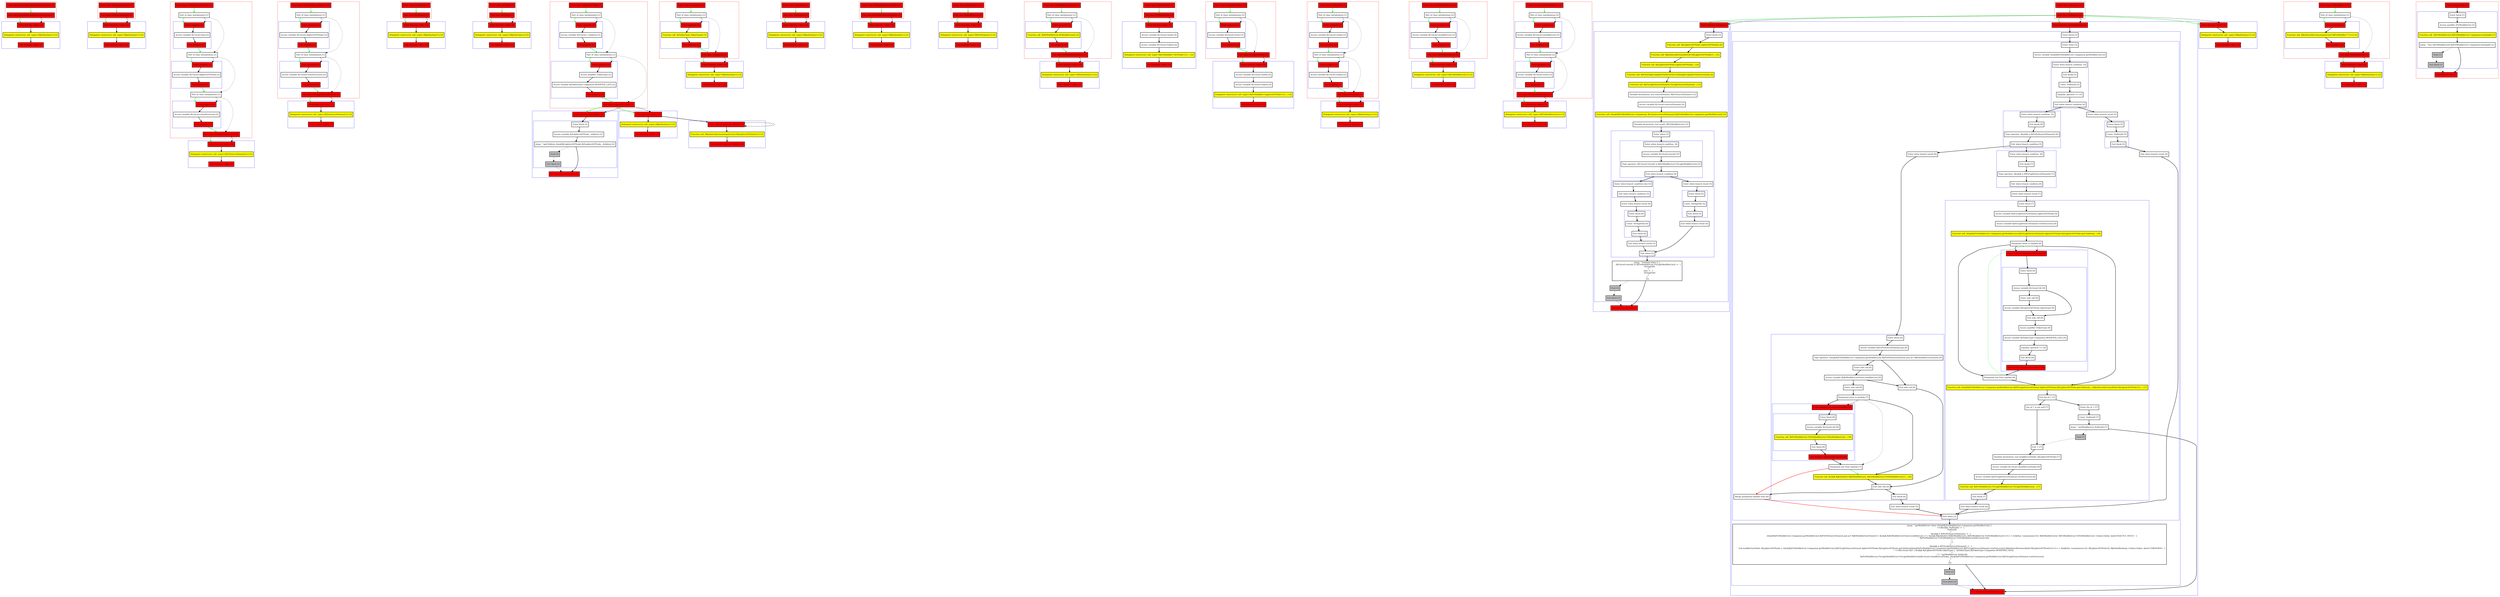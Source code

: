 digraph kt44814_kt {
    graph [nodesep=3]
    node [shape=box penwidth=2]
    edge [penwidth=2]

    subgraph cluster_0 {
        color=red
        3 [label="Enter class FlyweightCapableTreeStructure [1]" style="filled" fillcolor=red];
        4 [label="Exit class FlyweightCapableTreeStructure [1]" style="filled" fillcolor=red];
    }
    subgraph cluster_1 {
        color=blue
        0 [label="Enter function <init> [2]" style="filled" fillcolor=red];
        1 [label="Delegated constructor call: super<R|kotlin/Any|>() [2]" style="filled" fillcolor=yellow];
        2 [label="Exit function <init> [2]" style="filled" fillcolor=red];
    }
    3 -> {4} [color=green];
    4 -> {0} [color=green];
    4 -> {0} [style=dashed];
    0 -> {1};
    1 -> {2};

    subgraph cluster_2 {
        color=red
        8 [label="Enter class FirSourceElement [1]" style="filled" fillcolor=red];
        9 [label="Exit class FirSourceElement [1]" style="filled" fillcolor=red];
    }
    subgraph cluster_3 {
        color=blue
        5 [label="Enter function <init> [2]" style="filled" fillcolor=red];
        6 [label="Delegated constructor call: super<R|kotlin/Any|>() [2]" style="filled" fillcolor=yellow];
        7 [label="Exit function <init> [2]" style="filled" fillcolor=red];
    }
    8 -> {9} [color=green];
    9 -> {5} [color=green];
    9 -> {5} [style=dashed];
    5 -> {6};
    6 -> {7};

    subgraph cluster_4 {
        color=red
        22 [label="Enter class FirPsiSourceElement [1]" style="filled" fillcolor=red];
        23 [label="Part of class initialization [1]"];
        subgraph cluster_5 {
            color=blue
            13 [label="Enter property [2]" style="filled" fillcolor=red];
            14 [label="Access variable R|<local>/psi| [2]"];
            15 [label="Exit property [2]" style="filled" fillcolor=red];
        }
        24 [label="Part of class initialization [1]"];
        subgraph cluster_6 {
            color=blue
            16 [label="Enter property [2]" style="filled" fillcolor=red];
            17 [label="Access variable R|<local>/lighterASTNode| [2]"];
            18 [label="Exit property [2]" style="filled" fillcolor=red];
        }
        25 [label="Part of class initialization [1]"];
        subgraph cluster_7 {
            color=blue
            19 [label="Enter property [2]" style="filled" fillcolor=red];
            20 [label="Access variable R|<local>/treeStructure| [2]"];
            21 [label="Exit property [2]" style="filled" fillcolor=red];
        }
        26 [label="Exit class FirPsiSourceElement [1]" style="filled" fillcolor=red];
    }
    subgraph cluster_8 {
        color=blue
        10 [label="Enter function <init> [2]" style="filled" fillcolor=red];
        11 [label="Delegated constructor call: super<R|FirSourceElement|>() [2]" style="filled" fillcolor=yellow];
        12 [label="Exit function <init> [2]" style="filled" fillcolor=red];
    }
    22 -> {23} [color=green];
    23 -> {13} [color=green];
    23 -> {24} [style=dotted];
    23 -> {13} [style=dashed];
    24 -> {16} [color=green];
    24 -> {25} [style=dotted];
    24 -> {16} [style=dashed];
    25 -> {19} [color=green];
    25 -> {26} [style=dotted];
    25 -> {19} [style=dashed];
    26 -> {10} [color=green];
    26 -> {10} [style=dashed];
    13 -> {14};
    14 -> {15};
    15 -> {24} [color=green];
    16 -> {17};
    17 -> {18};
    18 -> {25} [color=green];
    19 -> {20};
    20 -> {21};
    21 -> {26} [color=green];
    10 -> {11};
    11 -> {12};

    subgraph cluster_9 {
        color=red
        36 [label="Enter class FirLightSourceElement [1]" style="filled" fillcolor=red];
        37 [label="Part of class initialization [1]"];
        subgraph cluster_10 {
            color=blue
            30 [label="Enter property [2]" style="filled" fillcolor=red];
            31 [label="Access variable R|<local>/lighterASTNode| [2]"];
            32 [label="Exit property [2]" style="filled" fillcolor=red];
        }
        38 [label="Part of class initialization [1]"];
        subgraph cluster_11 {
            color=blue
            33 [label="Enter property [2]" style="filled" fillcolor=red];
            34 [label="Access variable R|<local>/treeStructure| [2]"];
            35 [label="Exit property [2]" style="filled" fillcolor=red];
        }
        39 [label="Exit class FirLightSourceElement [1]" style="filled" fillcolor=red];
    }
    subgraph cluster_12 {
        color=blue
        27 [label="Enter function <init> [2]" style="filled" fillcolor=red];
        28 [label="Delegated constructor call: super<R|FirSourceElement|>() [2]" style="filled" fillcolor=yellow];
        29 [label="Exit function <init> [2]" style="filled" fillcolor=red];
    }
    36 -> {37} [color=green];
    37 -> {30} [color=green];
    37 -> {38} [style=dotted];
    37 -> {30} [style=dashed];
    38 -> {33} [color=green];
    38 -> {39} [style=dotted];
    38 -> {33} [style=dashed];
    39 -> {27} [color=green];
    39 -> {27} [style=dashed];
    30 -> {31};
    31 -> {32};
    32 -> {38} [color=green];
    33 -> {34};
    34 -> {35};
    35 -> {39} [color=green];
    27 -> {28};
    28 -> {29};

    subgraph cluster_13 {
        color=red
        43 [label="Enter class PsiElement [1]" style="filled" fillcolor=red];
        44 [label="Exit class PsiElement [1]" style="filled" fillcolor=red];
    }
    subgraph cluster_14 {
        color=blue
        40 [label="Enter function <init> [2]" style="filled" fillcolor=red];
        41 [label="Delegated constructor call: super<R|kotlin/Any|>() [2]" style="filled" fillcolor=yellow];
        42 [label="Exit function <init> [2]" style="filled" fillcolor=red];
    }
    43 -> {44} [color=green];
    44 -> {40} [color=green];
    44 -> {40} [style=dashed];
    40 -> {41};
    41 -> {42};

    subgraph cluster_15 {
        color=red
        48 [label="Enter class ASTNode [1]" style="filled" fillcolor=red];
        49 [label="Exit class ASTNode [1]" style="filled" fillcolor=red];
    }
    subgraph cluster_16 {
        color=blue
        45 [label="Enter function <init> [2]" style="filled" fillcolor=red];
        46 [label="Delegated constructor call: super<R|kotlin/Any|>() [2]" style="filled" fillcolor=yellow];
        47 [label="Exit function <init> [2]" style="filled" fillcolor=red];
    }
    48 -> {49} [color=green];
    49 -> {45} [color=green];
    49 -> {45} [style=dashed];
    45 -> {46};
    46 -> {47};

    subgraph cluster_17 {
        color=red
        70 [label="Enter class LighterASTNode [1]" style="filled" fillcolor=red];
        71 [label="Part of class initialization [1]"];
        subgraph cluster_18 {
            color=blue
            56 [label="Enter property [2]" style="filled" fillcolor=red];
            57 [label="Access variable R|<local>/_children| [2]"];
            58 [label="Exit property [2]" style="filled" fillcolor=red];
        }
        72 [label="Part of class initialization [1]"];
        subgraph cluster_19 {
            color=blue
            66 [label="Enter property [2]" style="filled" fillcolor=red];
            67 [label="Access qualifier /TokenType [2]"];
            68 [label="Access variable R|/TokenType.Companion.MODIFIER_LIST| [2]"];
            69 [label="Exit property [2]" style="filled" fillcolor=red];
        }
        73 [label="Exit class LighterASTNode [1]" style="filled" fillcolor=red];
    }
    subgraph cluster_20 {
        color=blue
        59 [label="Enter function getChildren [2]" style="filled" fillcolor=red];
        subgraph cluster_21 {
            color=blue
            60 [label="Enter block [2]"];
            61 [label="Access variable R|/LighterASTNode._children| [2]"];
            62 [label="Jump: ^getChildren this@R|/LighterASTNode|.R|/LighterASTNode._children| [2]"];
            63 [label="Stub [2]" style="filled" fillcolor=gray];
            64 [label="Exit block [2]" style="filled" fillcolor=gray];
        }
        65 [label="Exit function getChildren [2]" style="filled" fillcolor=red];
    }
    subgraph cluster_22 {
        color=blue
        50 [label="Enter function <init> [2]" style="filled" fillcolor=red];
        51 [label="Delegated constructor call: super<R|kotlin/Any|>() [2]" style="filled" fillcolor=yellow];
        52 [label="Exit function <init> [2]" style="filled" fillcolor=red];
    }
    subgraph cluster_23 {
        color=blue
        53 [label="Enter default value of _children [3]" style="filled" fillcolor=red];
        54 [label="Function call: R|kotlin/collections/emptyList|<R|LighterASTNode?|>() [3]" style="filled" fillcolor=yellow];
        55 [label="Exit default value of _children [3]" style="filled" fillcolor=red];
    }
    70 -> {71} [color=green];
    71 -> {56} [color=green];
    71 -> {72} [style=dotted];
    71 -> {56} [style=dashed];
    72 -> {66} [color=green];
    72 -> {73} [style=dotted];
    72 -> {66} [style=dashed];
    73 -> {50 59} [color=green];
    73 -> {50 59} [style=dashed];
    56 -> {57};
    57 -> {58};
    58 -> {72} [color=green];
    66 -> {67};
    67 -> {68};
    68 -> {69};
    69 -> {73} [color=green];
    50 -> {51 53};
    51 -> {52};
    53 -> {54};
    53 -> {53} [style=dashed];
    54 -> {55};
    59 -> {60};
    60 -> {61};
    61 -> {62};
    62 -> {65};
    62 -> {63} [style=dotted];
    63 -> {64} [style=dotted];
    64 -> {65} [style=dotted];

    subgraph cluster_24 {
        color=red
        83 [label="Enter class Companion [2]" style="filled" fillcolor=red];
        84 [label="Part of class initialization [2]"];
        subgraph cluster_25 {
            color=blue
            80 [label="Enter property [3]" style="filled" fillcolor=red];
            81 [label="Function call: R|/TokenType.TokenType|() [3]" style="filled" fillcolor=yellow];
            82 [label="Exit property [3]" style="filled" fillcolor=red];
        }
        85 [label="Exit class Companion [2]" style="filled" fillcolor=red];
    }
    subgraph cluster_26 {
        color=blue
        77 [label="Enter function <init> [3]" style="filled" fillcolor=red];
        78 [label="Delegated constructor call: super<R|kotlin/Any|>() [3]" style="filled" fillcolor=yellow];
        79 [label="Exit function <init> [3]" style="filled" fillcolor=red];
    }
    83 -> {84} [color=green];
    84 -> {80} [color=green];
    84 -> {85} [style=dotted];
    84 -> {80} [style=dashed];
    85 -> {77} [color=green];
    85 -> {77} [style=dashed];
    80 -> {81};
    81 -> {82};
    82 -> {85} [color=green];
    77 -> {78};
    78 -> {79};

    subgraph cluster_27 {
        color=red
        86 [label="Enter class TokenType [1]" style="filled" fillcolor=red];
        87 [label="Exit class TokenType [1]" style="filled" fillcolor=red];
    }
    subgraph cluster_28 {
        color=blue
        74 [label="Enter function <init> [2]" style="filled" fillcolor=red];
        75 [label="Delegated constructor call: super<R|kotlin/Any|>() [2]" style="filled" fillcolor=yellow];
        76 [label="Exit function <init> [2]" style="filled" fillcolor=red];
    }
    86 -> {87} [color=green];
    87 -> {74} [color=green];
    87 -> {74} [style=dashed];
    74 -> {75};
    75 -> {76};

    subgraph cluster_29 {
        color=red
        91 [label="Enter class KtModifierKeywordToken [1]" style="filled" fillcolor=red];
        92 [label="Exit class KtModifierKeywordToken [1]" style="filled" fillcolor=red];
    }
    subgraph cluster_30 {
        color=blue
        88 [label="Enter function <init> [2]" style="filled" fillcolor=red];
        89 [label="Delegated constructor call: super<R|kotlin/Any|>() [2]" style="filled" fillcolor=yellow];
        90 [label="Exit function <init> [2]" style="filled" fillcolor=red];
    }
    91 -> {92} [color=green];
    92 -> {88} [color=green];
    92 -> {88} [style=dashed];
    88 -> {89};
    89 -> {90};

    subgraph cluster_31 {
        color=red
        96 [label="Enter class KtModifierList [1]" style="filled" fillcolor=red];
        97 [label="Exit class KtModifierList [1]" style="filled" fillcolor=red];
    }
    subgraph cluster_32 {
        color=blue
        93 [label="Enter function <init> [2]" style="filled" fillcolor=red];
        94 [label="Delegated constructor call: super<R|PsiElement|>() [2]" style="filled" fillcolor=yellow];
        95 [label="Exit function <init> [2]" style="filled" fillcolor=red];
    }
    96 -> {97} [color=green];
    97 -> {93} [color=green];
    97 -> {93} [style=dashed];
    93 -> {94};
    94 -> {95};

    subgraph cluster_33 {
        color=red
        104 [label="Enter class KtModifierListOwner [1]" style="filled" fillcolor=red];
        105 [label="Part of class initialization [1]"];
        subgraph cluster_34 {
            color=blue
            101 [label="Enter property [2]" style="filled" fillcolor=red];
            102 [label="Function call: R|/KtModifierList.KtModifierList|() [2]" style="filled" fillcolor=yellow];
            103 [label="Exit property [2]" style="filled" fillcolor=red];
        }
        106 [label="Exit class KtModifierListOwner [1]" style="filled" fillcolor=red];
    }
    subgraph cluster_35 {
        color=blue
        98 [label="Enter function <init> [2]" style="filled" fillcolor=red];
        99 [label="Delegated constructor call: super<R|PsiElement|>() [2]" style="filled" fillcolor=yellow];
        100 [label="Exit function <init> [2]" style="filled" fillcolor=red];
    }
    104 -> {105} [color=green];
    105 -> {101} [color=green];
    105 -> {106} [style=dotted];
    105 -> {101} [style=dashed];
    106 -> {98} [color=green];
    106 -> {98} [style=dashed];
    101 -> {102};
    102 -> {103};
    103 -> {106} [color=green];
    98 -> {99};
    99 -> {100};

    subgraph cluster_36 {
        color=red
        121 [label="Enter class FirPsiModifier [2]" style="filled" fillcolor=red];
        122 [label="Exit class FirPsiModifier [2]" style="filled" fillcolor=red];
    }
    subgraph cluster_37 {
        color=blue
        116 [label="Enter function <init> [3]" style="filled" fillcolor=red];
        117 [label="Access variable R|<local>/node| [4]"];
        118 [label="Access variable R|<local>/token| [4]"];
        119 [label="Delegated constructor call: super<R|FirModifier<ASTNode>|>(...) [3]" style="filled" fillcolor=yellow];
        120 [label="Exit function <init> [3]" style="filled" fillcolor=red];
    }
    121 -> {122} [color=green];
    122 -> {116} [color=green];
    122 -> {116} [style=dashed];
    116 -> {117};
    117 -> {118};
    118 -> {119};
    119 -> {120};

    subgraph cluster_38 {
        color=red
        131 [label="Enter class FirLightModifier [2]" style="filled" fillcolor=red];
        132 [label="Part of class initialization [2]"];
        subgraph cluster_39 {
            color=blue
            128 [label="Enter property [3]" style="filled" fillcolor=red];
            129 [label="Access variable R|<local>/tree| [3]"];
            130 [label="Exit property [3]" style="filled" fillcolor=red];
        }
        133 [label="Exit class FirLightModifier [2]" style="filled" fillcolor=red];
    }
    subgraph cluster_40 {
        color=blue
        123 [label="Enter function <init> [3]" style="filled" fillcolor=red];
        124 [label="Access variable R|<local>/node| [4]"];
        125 [label="Access variable R|<local>/token| [4]"];
        126 [label="Delegated constructor call: super<R|FirModifier<LighterASTNode>|>(...) [3]" style="filled" fillcolor=yellow];
        127 [label="Exit function <init> [3]" style="filled" fillcolor=red];
    }
    131 -> {132} [color=green];
    132 -> {128} [color=green];
    132 -> {133} [style=dotted];
    132 -> {128} [style=dashed];
    133 -> {123} [color=green];
    133 -> {123} [style=dashed];
    128 -> {129};
    129 -> {130};
    130 -> {133} [color=green];
    123 -> {124};
    124 -> {125};
    125 -> {126};
    126 -> {127};

    subgraph cluster_41 {
        color=red
        134 [label="Enter class FirModifier [1]" style="filled" fillcolor=red];
        135 [label="Part of class initialization [1]"];
        subgraph cluster_42 {
            color=blue
            110 [label="Enter property [2]" style="filled" fillcolor=red];
            111 [label="Access variable R|<local>/node| [2]"];
            112 [label="Exit property [2]" style="filled" fillcolor=red];
        }
        136 [label="Part of class initialization [1]"];
        subgraph cluster_43 {
            color=blue
            113 [label="Enter property [2]" style="filled" fillcolor=red];
            114 [label="Access variable R|<local>/token| [2]"];
            115 [label="Exit property [2]" style="filled" fillcolor=red];
        }
        137 [label="Exit class FirModifier [1]" style="filled" fillcolor=red];
    }
    subgraph cluster_44 {
        color=blue
        107 [label="Enter function <init> [2]" style="filled" fillcolor=red];
        108 [label="Delegated constructor call: super<R|kotlin/Any|>() [2]" style="filled" fillcolor=yellow];
        109 [label="Exit function <init> [2]" style="filled" fillcolor=red];
    }
    134 -> {135} [color=green];
    135 -> {110} [color=green];
    135 -> {136} [style=dotted];
    135 -> {110} [style=dashed];
    136 -> {113} [color=green];
    136 -> {137} [style=dotted];
    136 -> {113} [style=dashed];
    137 -> {107} [color=green];
    137 -> {107} [style=dashed];
    110 -> {111};
    111 -> {112};
    112 -> {136} [color=green];
    113 -> {114};
    114 -> {115};
    115 -> {137} [color=green];
    107 -> {108};
    108 -> {109};

    subgraph cluster_45 {
        color=red
        150 [label="Enter class FirPsiModifierList [2]" style="filled" fillcolor=red];
        151 [label="Part of class initialization [2]"];
        subgraph cluster_46 {
            color=blue
            147 [label="Enter property [3]" style="filled" fillcolor=red];
            148 [label="Access variable R|<local>/modifierList| [3]"];
            149 [label="Exit property [3]" style="filled" fillcolor=red];
        }
        152 [label="Exit class FirPsiModifierList [2]" style="filled" fillcolor=red];
    }
    subgraph cluster_47 {
        color=blue
        144 [label="Enter function <init> [3]" style="filled" fillcolor=red];
        145 [label="Delegated constructor call: super<R|FirModifierList|>() [3]" style="filled" fillcolor=yellow];
        146 [label="Exit function <init> [3]" style="filled" fillcolor=red];
    }
    150 -> {151} [color=green];
    151 -> {147} [color=green];
    151 -> {152} [style=dotted];
    151 -> {147} [style=dashed];
    152 -> {144} [color=green];
    152 -> {144} [style=dashed];
    147 -> {148};
    148 -> {149};
    149 -> {152} [color=green];
    144 -> {145};
    145 -> {146};

    subgraph cluster_48 {
        color=red
        162 [label="Enter class FirLightModifierList [2]" style="filled" fillcolor=red];
        163 [label="Part of class initialization [2]"];
        subgraph cluster_49 {
            color=blue
            156 [label="Enter property [3]" style="filled" fillcolor=red];
            157 [label="Access variable R|<local>/modifierList| [3]"];
            158 [label="Exit property [3]" style="filled" fillcolor=red];
        }
        164 [label="Part of class initialization [2]"];
        subgraph cluster_50 {
            color=blue
            159 [label="Enter property [3]" style="filled" fillcolor=red];
            160 [label="Access variable R|<local>/tree| [3]"];
            161 [label="Exit property [3]" style="filled" fillcolor=red];
        }
        165 [label="Exit class FirLightModifierList [2]" style="filled" fillcolor=red];
    }
    subgraph cluster_51 {
        color=blue
        153 [label="Enter function <init> [3]" style="filled" fillcolor=red];
        154 [label="Delegated constructor call: super<R|FirModifierList|>() [3]" style="filled" fillcolor=yellow];
        155 [label="Exit function <init> [3]" style="filled" fillcolor=red];
    }
    162 -> {163} [color=green];
    163 -> {156} [color=green];
    163 -> {164} [style=dotted];
    163 -> {156} [style=dashed];
    164 -> {159} [color=green];
    164 -> {165} [style=dotted];
    164 -> {159} [style=dashed];
    165 -> {153} [color=green];
    165 -> {153} [style=dashed];
    156 -> {157};
    157 -> {158};
    158 -> {164} [color=green];
    159 -> {160};
    160 -> {161};
    161 -> {165} [color=green];
    153 -> {154};
    154 -> {155};

    subgraph cluster_52 {
        color=red
        282 [label="Enter class Companion [2]" style="filled" fillcolor=red];
        283 [label="Exit class Companion [2]" style="filled" fillcolor=red];
    }
    subgraph cluster_53 {
        color=blue
        249 [label="Enter function boxImpl [3]" style="filled" fillcolor=red];
        subgraph cluster_54 {
            color=blue
            250 [label="Enter block [3]"];
            251 [label="Function call: R|/LighterASTNode.LighterASTNode|() [6]" style="filled" fillcolor=yellow];
            252 [label="Function call: R|kotlin/collections/listOf|<R|LighterASTNode|>(...) [5]" style="filled" fillcolor=yellow];
            253 [label="Function call: R|/LighterASTNode.LighterASTNode|(...) [4]" style="filled" fillcolor=yellow];
            254 [label="Function call: R|/FlyweightCapableTreeStructure.FlyweightCapableTreeStructure|() [4]" style="filled" fillcolor=yellow];
            255 [label="Function call: R|/FirLightSourceElement.FirLightSourceElement|(...) [3]" style="filled" fillcolor=yellow];
            256 [label="Variable declaration: lval sourceElement: R|FirSourceElement?| [3]"];
            257 [label="Access variable R|<local>/sourceElement| [4]"];
            258 [label="Function call: (this@R|/FirModifierList.Companion|, R|<local>/sourceElement|).R|/FirModifierList.Companion.getModifierList|() [3]" style="filled" fillcolor=yellow];
            259 [label="Variable declaration: lval result: R|FirModifierList?| [3]"];
            subgraph cluster_55 {
                color=blue
                260 [label="Enter when [3]"];
                subgraph cluster_56 {
                    color=blue
                    261 [label="Enter when branch condition  [4]"];
                    262 [label="Access variable R|<local>/result| [5]"];
                    263 [label="Type operator: (R|<local>/result| is R|FirModifierList.FirLightModifierList|) [5]"];
                    264 [label="Exit when branch condition [4]"];
                }
                subgraph cluster_57 {
                    color=blue
                    265 [label="Enter when branch condition else [5]"];
                    266 [label="Exit when branch condition [5]"];
                }
                267 [label="Enter when branch result [6]"];
                subgraph cluster_58 {
                    color=blue
                    268 [label="Enter block [6]"];
                    269 [label="Const: String(Fail) [6]"];
                    270 [label="Exit block [6]"];
                }
                271 [label="Exit when branch result [5]"];
                272 [label="Enter when branch result [5]"];
                subgraph cluster_59 {
                    color=blue
                    273 [label="Enter block [5]"];
                    274 [label="Const: String(OK) [5]"];
                    275 [label="Exit block [5]"];
                }
                276 [label="Exit when branch result [4]"];
                277 [label="Exit when [3]"];
            }
            278 [label="Jump: ^boxImpl when () {
    (R|<local>/result| is R|FirModifierList.FirLightModifierList|) ->  {
        String(OK)
    }
    else ->  {
        String(Fail)
    }
}
 [3]"];
            279 [label="Stub [3]" style="filled" fillcolor=gray];
            280 [label="Exit block [3]" style="filled" fillcolor=gray];
        }
        281 [label="Exit function boxImpl [3]" style="filled" fillcolor=red];
    }
    subgraph cluster_60 {
        color=blue
        169 [label="Enter function getModifierList [3]" style="filled" fillcolor=red];
        subgraph cluster_61 {
            color=blue
            170 [label="Enter block [3]"];
            subgraph cluster_62 {
                color=blue
                171 [label="Enter when [3]"];
                172 [label="Access variable this@R|/FirModifierList.Companion.getModifierList| [4]"];
                subgraph cluster_63 {
                    color=blue
                    173 [label="Enter when branch condition  [4]"];
                    174 [label="Exit $subj [5]"];
                    175 [label="Const: Null(null) [5]"];
                    176 [label="Equality operator == [5]"];
                    177 [label="Exit when branch condition [4]"];
                }
                subgraph cluster_64 {
                    color=blue
                    178 [label="Enter when branch condition  [5]"];
                    179 [label="Exit $subj [6]"];
                    180 [label="Type operator: ($subj$ is R|FirPsiSourceElement|) [6]"];
                    181 [label="Exit when branch condition [5]"];
                }
                subgraph cluster_65 {
                    color=blue
                    182 [label="Enter when branch condition  [6]"];
                    183 [label="Exit $subj [7]"];
                    184 [label="Type operator: ($subj$ is R|FirLightSourceElement|) [7]"];
                    185 [label="Exit when branch condition [6]"];
                }
                186 [label="Enter when branch result [7]"];
                subgraph cluster_66 {
                    color=blue
                    187 [label="Enter block [7]"];
                    188 [label="Access variable R|/FirLightSourceElement.lighterASTNode| [9]"];
                    189 [label="Access variable R|/FirLightSourceElement.treeStructure| [9]"];
                    190 [label="Function call: this@R|/FirModifierList.Companion.getModifierList|.R|/FirLightSourceElement.lighterASTNode|.R|/LighterASTNode.getChildren|(...) [8]" style="filled" fillcolor=yellow];
                    191 [label="Postponed enter to lambda [8]"];
                    subgraph cluster_67 {
                        color=blue
                        238 [label="Enter function anonymousFunction [9]" style="filled" fillcolor=red];
                        subgraph cluster_68 {
                            color=blue
                            239 [label="Enter block [9]"];
                            240 [label="Access variable R|<local>/it| [9]"];
                            241 [label="Enter safe call [9]"];
                            242 [label="Access variable R|/LighterASTNode.tokenType| [9]"];
                            243 [label="Exit safe call [9]"];
                            244 [label="Access qualifier /TokenType [9]"];
                            245 [label="Access variable R|/TokenType.Companion.MODIFIER_LIST| [9]"];
                            246 [label="Equality operator == [9]"];
                            247 [label="Exit block [9]"];
                        }
                        248 [label="Exit function anonymousFunction [9]" style="filled" fillcolor=red];
                    }
                    192 [label="Postponed exit from lambda [8]"];
                    193 [label="Function call: this@R|/FirModifierList.Companion.getModifierList|.R|/FirLightSourceElement.lighterASTNode|.R|/LighterASTNode.getChildren|(...).R|kotlin/collections/find|<R|LighterASTNode?|>(...) [7]" style="filled" fillcolor=yellow];
                    194 [label="Exit lhs of ?: [7]"];
                    195 [label="Enter rhs of ?: [7]"];
                    196 [label="Const: Null(null) [7]"];
                    197 [label="Jump: ^getModifierList Null(null) [7]"];
                    198 [label="Stub [7]" style="filled" fillcolor=gray];
                    199 [label="Lhs of ?: is not null [7]"];
                    200 [label="Exit ?: [7]"];
                    201 [label="Variable declaration: lval modifierListNode: R|LighterASTNode| [7]"];
                    202 [label="Access variable R|<local>/modifierListNode| [8]"];
                    203 [label="Access variable R|/FirLightSourceElement.treeStructure| [8]"];
                    204 [label="Function call: R|/FirModifierList.FirLightModifierList.FirLightModifierList|(...) [7]" style="filled" fillcolor=yellow];
                    205 [label="Exit block [7]"];
                }
                206 [label="Exit when branch result [6]"];
                207 [label="Enter when branch result [6]"];
                subgraph cluster_69 {
                    color=blue
                    208 [label="Enter block [6]"];
                    209 [label="Access variable R|/FirPsiSourceElement.psi| [6]"];
                    210 [label="Type operator: (this@R|/FirModifierList.Companion.getModifierList|.R|/FirPsiSourceElement.psi| as? R|KtModifierListOwner|) [6]"];
                    211 [label="Enter safe call [6]"];
                    212 [label="Access variable R|/KtModifierListOwner.modifierList| [6]"];
                    213 [label="Enter safe call [6]"];
                    214 [label="Postponed enter to lambda [7]"];
                    subgraph cluster_70 {
                        color=blue
                        232 [label="Enter function anonymousFunction [8]" style="filled" fillcolor=red];
                        subgraph cluster_71 {
                            color=blue
                            233 [label="Enter block [8]"];
                            234 [label="Access variable R|<local>/it| [9]"];
                            235 [label="Function call: R|/FirModifierList.FirPsiModifierList.FirPsiModifierList|(...) [8]" style="filled" fillcolor=yellow];
                            236 [label="Exit block [8]"];
                        }
                        237 [label="Exit function anonymousFunction [8]" style="filled" fillcolor=red];
                    }
                    215 [label="Postponed exit from lambda [7]"];
                    216 [label="Function call: $subj$.R|kotlin/let|<R|KtModifierList|, R|FirModifierList.FirPsiModifierList|>(...) [6]" style="filled" fillcolor=yellow];
                    217 [label="Exit safe call [6]"];
                    218 [label="Exit safe call [6]"];
                    219 [label="Exit block [6]"];
                }
                220 [label="Exit when branch result [5]"];
                221 [label="Merge postponed lambda exits [6]"];
                222 [label="Enter when branch result [5]"];
                subgraph cluster_72 {
                    color=blue
                    223 [label="Enter block [5]"];
                    224 [label="Const: Null(null) [5]"];
                    225 [label="Exit block [5]"];
                }
                226 [label="Exit when branch result [4]"];
                227 [label="Exit when [3]"];
            }
            228 [label="Jump: ^getModifierList when (this@R|/FirModifierList.Companion.getModifierList|) {
    ==($subj$, Null(null)) ->  {
        Null(null)
    }
    ($subj$ is R|FirPsiSourceElement|) ->  {
        (this@R|/FirModifierList.Companion.getModifierList|.R|/FirPsiSourceElement.psi| as? R|KtModifierListOwner|)?.{ $subj$.R|/KtModifierListOwner.modifierList| }?.{ $subj$.R|kotlin/let|<R|KtModifierList|, R|FirModifierList.FirPsiModifierList|>(<L> = let@fun <anonymous>(it: R|KtModifierList|): R|FirModifierList.FirPsiModifierList| <inline=Inline, kind=EXACTLY_ONCE>  {
            ^ R|/FirModifierList.FirPsiModifierList.FirPsiModifierList|(R|<local>/it|)
        }
        ) }
    }
    ($subj$ is R|FirLightSourceElement|) ->  {
        lval modifierListNode: R|LighterASTNode| = this@R|/FirModifierList.Companion.getModifierList|.R|/FirLightSourceElement.lighterASTNode|.R|/LighterASTNode.getChildren|(this@R|/FirModifierList.Companion.getModifierList|.R|/FirLightSourceElement.treeStructure|).R|kotlin/collections/find|<R|LighterASTNode?|>(<L> = find@fun <anonymous>(it: R|LighterASTNode?|): R|kotlin/Boolean| <inline=Inline, kind=UNKNOWN>  {
            ^ ==(R|<local>/it|?.{ $subj$.R|/LighterASTNode.tokenType| }, Q|TokenType|.R|/TokenType.Companion.MODIFIER_LIST|)
        }
        ) ?: ^getModifierList Null(null)
        R|/FirModifierList.FirLightModifierList.FirLightModifierList|(R|<local>/modifierListNode|, this@R|/FirModifierList.Companion.getModifierList|.R|/FirLightSourceElement.treeStructure|)
    }
}
 [3]"];
            229 [label="Stub [3]" style="filled" fillcolor=gray];
            230 [label="Exit block [3]" style="filled" fillcolor=gray];
        }
        231 [label="Exit function getModifierList [3]" style="filled" fillcolor=red];
    }
    subgraph cluster_73 {
        color=blue
        166 [label="Enter function <init> [3]" style="filled" fillcolor=red];
        167 [label="Delegated constructor call: super<R|kotlin/Any|>() [3]" style="filled" fillcolor=yellow];
        168 [label="Exit function <init> [3]" style="filled" fillcolor=red];
    }
    282 -> {283} [color=green];
    283 -> {166 169 249} [color=green];
    283 -> {166 169 249} [style=dashed];
    166 -> {167};
    167 -> {168};
    169 -> {170};
    170 -> {171};
    171 -> {172};
    172 -> {173};
    173 -> {174};
    174 -> {175};
    175 -> {176};
    176 -> {177};
    177 -> {178 222};
    178 -> {179};
    179 -> {180};
    180 -> {181};
    181 -> {182 207};
    182 -> {183};
    183 -> {184};
    184 -> {185};
    185 -> {186};
    186 -> {187};
    187 -> {188};
    188 -> {189};
    189 -> {190};
    190 -> {191};
    191 -> {192 193 238};
    191 -> {238} [style=dashed];
    192 -> {193};
    192 -> {191} [color=green style=dashed];
    193 -> {194};
    194 -> {195 199};
    195 -> {196};
    196 -> {197};
    197 -> {231};
    197 -> {198} [style=dotted];
    198 -> {200} [style=dotted];
    199 -> {200};
    200 -> {201};
    201 -> {202};
    202 -> {203};
    203 -> {204};
    204 -> {205};
    205 -> {206};
    206 -> {227};
    207 -> {208};
    208 -> {209};
    209 -> {210};
    210 -> {211 217};
    211 -> {212};
    212 -> {213 217};
    213 -> {214};
    214 -> {216 232};
    214 -> {215} [style=dotted];
    214 -> {232} [style=dashed];
    215 -> {216} [color=green];
    215 -> {221} [color=red];
    216 -> {218};
    217 -> {218};
    218 -> {219 221};
    219 -> {220};
    220 -> {227};
    221 -> {227} [color=red];
    222 -> {223};
    223 -> {224};
    224 -> {225};
    225 -> {226};
    226 -> {227};
    227 -> {228};
    228 -> {231};
    228 -> {229} [style=dotted];
    229 -> {230} [style=dotted];
    230 -> {231} [style=dotted];
    232 -> {233};
    233 -> {234};
    234 -> {235};
    235 -> {236};
    236 -> {237};
    237 -> {215};
    238 -> {239};
    239 -> {240};
    240 -> {241 243};
    241 -> {242};
    242 -> {243};
    243 -> {244};
    244 -> {245};
    245 -> {246};
    246 -> {247};
    247 -> {248};
    248 -> {192};
    249 -> {250};
    250 -> {251};
    251 -> {252};
    252 -> {253};
    253 -> {254};
    254 -> {255};
    255 -> {256};
    256 -> {257};
    257 -> {258};
    258 -> {259};
    259 -> {260};
    260 -> {261};
    261 -> {262};
    262 -> {263};
    263 -> {264};
    264 -> {265 272};
    265 -> {266};
    266 -> {267};
    267 -> {268};
    268 -> {269};
    269 -> {270};
    270 -> {271};
    271 -> {277};
    272 -> {273};
    273 -> {274};
    274 -> {275};
    275 -> {276};
    276 -> {277};
    277 -> {278};
    278 -> {281};
    278 -> {279} [style=dotted];
    279 -> {280} [style=dotted];
    280 -> {281} [style=dotted];

    subgraph cluster_74 {
        color=red
        284 [label="Enter class FirModifierList [1]" style="filled" fillcolor=red];
        285 [label="Part of class initialization [1]"];
        subgraph cluster_75 {
            color=blue
            141 [label="Enter property [2]" style="filled" fillcolor=red];
            142 [label="Function call: R|kotlin/collections/emptyList|<R|FirModifier<*>|>() [2]" style="filled" fillcolor=yellow];
            143 [label="Exit property [2]" style="filled" fillcolor=red];
        }
        286 [label="Exit class FirModifierList [1]" style="filled" fillcolor=red];
    }
    subgraph cluster_76 {
        color=blue
        138 [label="Enter function <init> [2]" style="filled" fillcolor=red];
        139 [label="Delegated constructor call: super<R|kotlin/Any|>() [2]" style="filled" fillcolor=yellow];
        140 [label="Exit function <init> [2]" style="filled" fillcolor=red];
    }
    284 -> {285} [color=green];
    285 -> {141} [color=green];
    285 -> {286} [style=dotted];
    285 -> {141} [style=dashed];
    286 -> {138} [color=green];
    286 -> {138} [style=dashed];
    141 -> {142};
    142 -> {143};
    143 -> {286} [color=green];
    138 -> {139};
    139 -> {140};

    subgraph cluster_77 {
        color=red
        287 [label="Enter function box [1]" style="filled" fillcolor=red];
        subgraph cluster_78 {
            color=blue
            288 [label="Enter block [1]"];
            289 [label="Access qualifier /FirModifierList [2]"];
            290 [label="Function call: Q|FirModifierList|.R|/FirModifierList.Companion.boxImpl|() [1]" style="filled" fillcolor=yellow];
            291 [label="Jump: ^box Q|FirModifierList|.R|/FirModifierList.Companion.boxImpl|() [1]"];
            292 [label="Stub [1]" style="filled" fillcolor=gray];
            293 [label="Exit block [1]" style="filled" fillcolor=gray];
        }
        294 [label="Exit function box [1]" style="filled" fillcolor=red];
    }
    287 -> {288};
    288 -> {289};
    289 -> {290};
    290 -> {291};
    291 -> {294};
    291 -> {292} [style=dotted];
    292 -> {293} [style=dotted];
    293 -> {294} [style=dotted];

}
